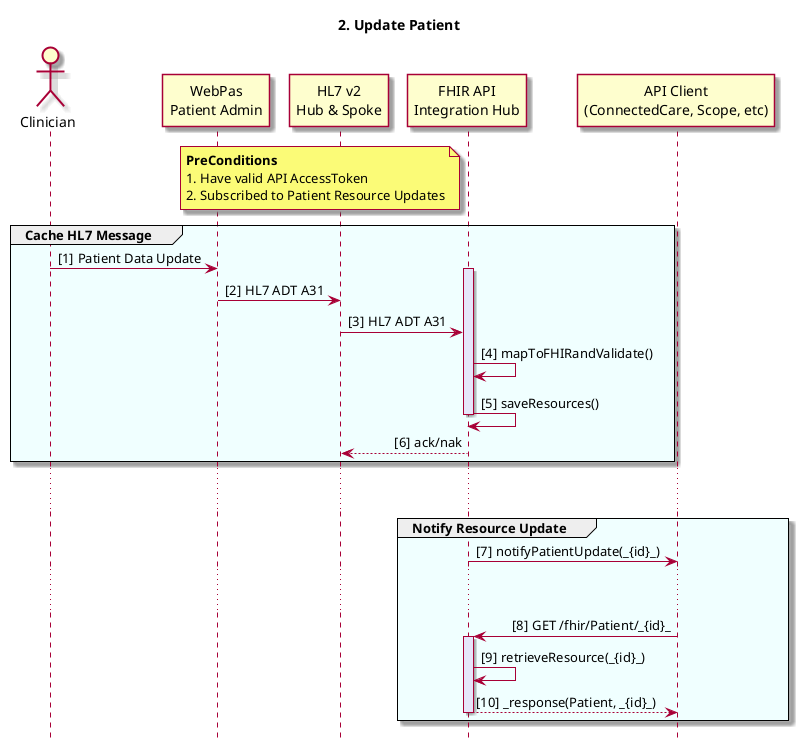 @startuml

skin rose
autonumber "[#]"
hide footbox
skinparam responseMessageBelowArrow true
skinparam sequenceMessageAlign direction
skinparam sequenceGroupBorderThickness 1

title 2. Update Patient

actor Clinician
participant "WebPas\nPatient Admin" as WebPAS
participant "HL7 v2\nHub & Spoke" as HL7
participant "FHIR API\nIntegration Hub" as HUB
participant "API Client\n(ConnectedCare, Scope, etc)" as CLIENT

note left of HUB
**PreConditions**
1. Have valid API AccessToken
2. Subscribed to Patient Resource Updates
end note


group #azure Cache HL7 Message
  Clinician -> WebPAS: Patient Data Update
  activate HUB #lavender
  WebPAS -> HL7: HL7 ADT A31
  HL7 -> HUB: HL7 ADT A31
  HUB -> HUB: mapToFHIRandValidate()
  HUB -> HUB: saveResources()
  deactivate HUB
  HUB --> HL7: ack/nak
end

... ...

group #azure Notify Resource Update
  HUB -> CLIENT: notifyPatientUpdate(_{id}_)
  ...  ...
  CLIENT -> HUB: GET /fhir/Patient/_{id}_
  activate HUB #lavender
  HUB -> HUB: retrieveResource(_{id}_)
  return _response(Patient, _{id}_)
  deactivate HUB
end
@enduml